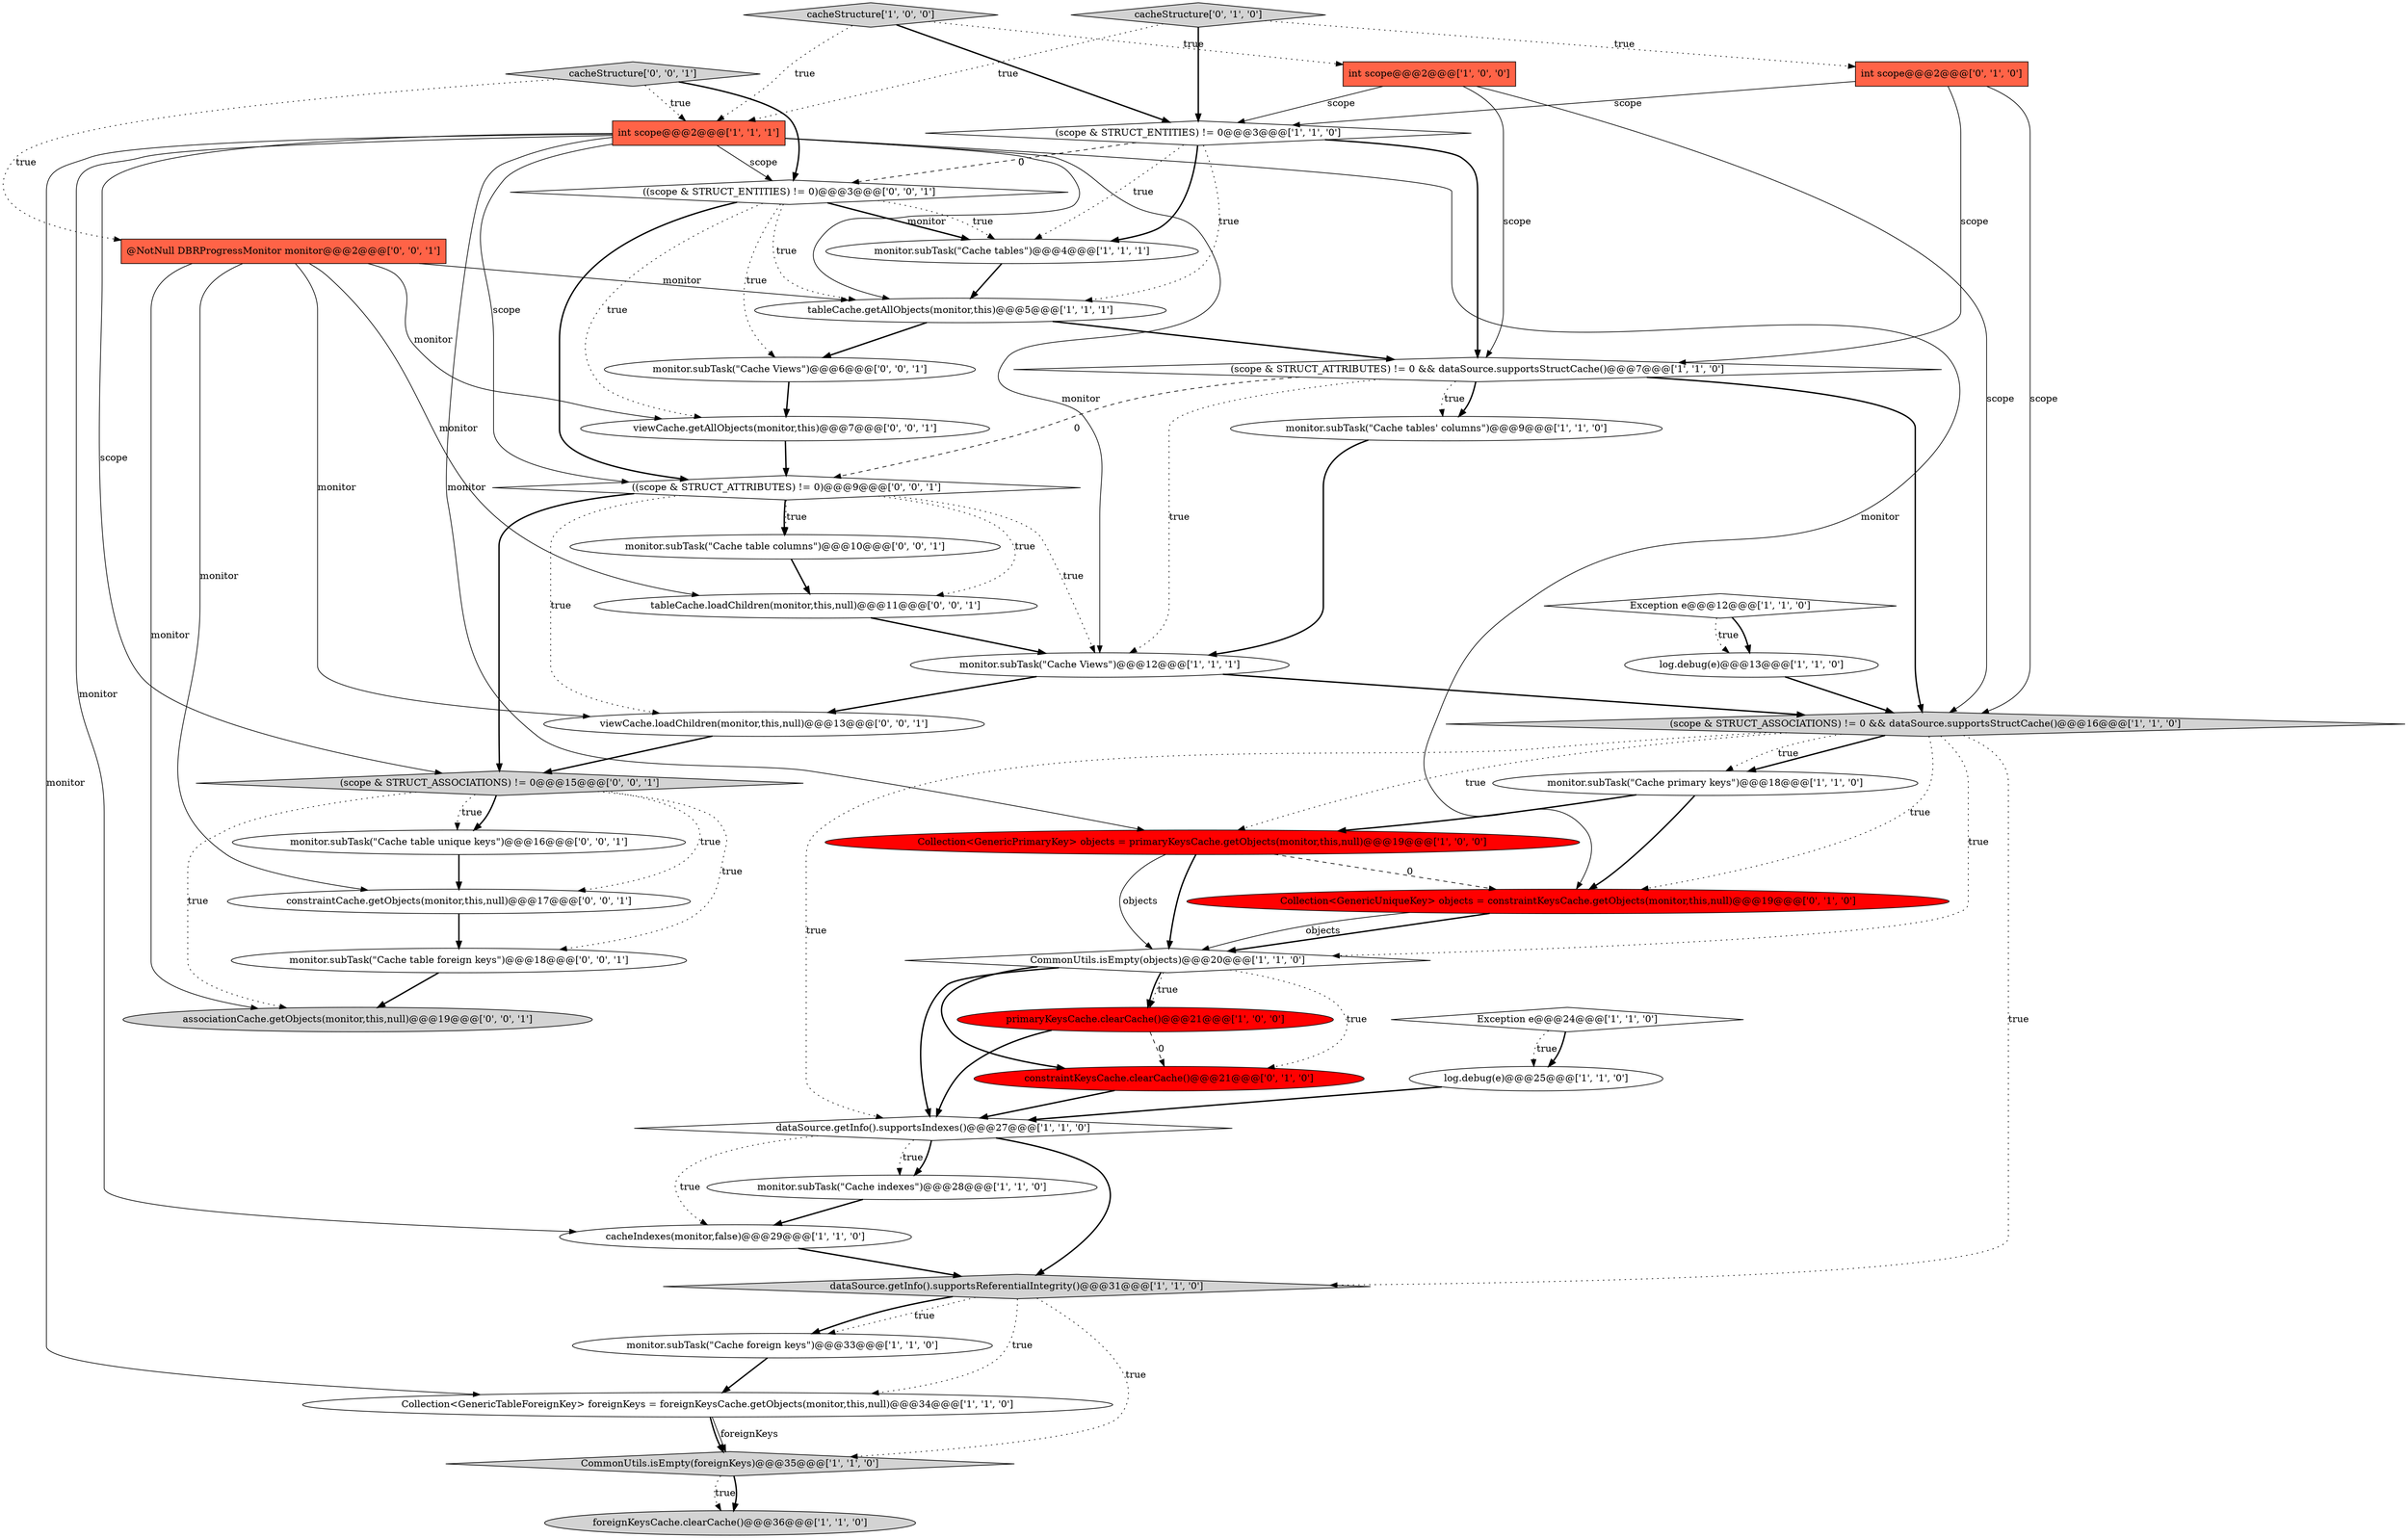 digraph {
4 [style = filled, label = "monitor.subTask(\"Cache indexes\")@@@28@@@['1', '1', '0']", fillcolor = white, shape = ellipse image = "AAA0AAABBB1BBB"];
11 [style = filled, label = "primaryKeysCache.clearCache()@@@21@@@['1', '0', '0']", fillcolor = red, shape = ellipse image = "AAA1AAABBB1BBB"];
18 [style = filled, label = "log.debug(e)@@@13@@@['1', '1', '0']", fillcolor = white, shape = ellipse image = "AAA0AAABBB1BBB"];
3 [style = filled, label = "Exception e@@@24@@@['1', '1', '0']", fillcolor = white, shape = diamond image = "AAA0AAABBB1BBB"];
32 [style = filled, label = "monitor.subTask(\"Cache table foreign keys\")@@@18@@@['0', '0', '1']", fillcolor = white, shape = ellipse image = "AAA0AAABBB3BBB"];
8 [style = filled, label = "Exception e@@@12@@@['1', '1', '0']", fillcolor = white, shape = diamond image = "AAA0AAABBB1BBB"];
12 [style = filled, label = "tableCache.getAllObjects(monitor,this)@@@5@@@['1', '1', '1']", fillcolor = white, shape = ellipse image = "AAA0AAABBB1BBB"];
22 [style = filled, label = "cacheStructure['1', '0', '0']", fillcolor = lightgray, shape = diamond image = "AAA0AAABBB1BBB"];
37 [style = filled, label = "(scope & STRUCT_ASSOCIATIONS) != 0@@@15@@@['0', '0', '1']", fillcolor = lightgray, shape = diamond image = "AAA0AAABBB3BBB"];
23 [style = filled, label = "int scope@@@2@@@['1', '1', '1']", fillcolor = tomato, shape = box image = "AAA0AAABBB1BBB"];
29 [style = filled, label = "constraintKeysCache.clearCache()@@@21@@@['0', '1', '0']", fillcolor = red, shape = ellipse image = "AAA1AAABBB2BBB"];
43 [style = filled, label = "monitor.subTask(\"Cache table unique keys\")@@@16@@@['0', '0', '1']", fillcolor = white, shape = ellipse image = "AAA0AAABBB3BBB"];
27 [style = filled, label = "cacheStructure['0', '1', '0']", fillcolor = lightgray, shape = diamond image = "AAA0AAABBB2BBB"];
25 [style = filled, label = "monitor.subTask(\"Cache tables\")@@@4@@@['1', '1', '1']", fillcolor = white, shape = ellipse image = "AAA0AAABBB1BBB"];
26 [style = filled, label = "Collection<GenericUniqueKey> objects = constraintKeysCache.getObjects(monitor,this,null)@@@19@@@['0', '1', '0']", fillcolor = red, shape = ellipse image = "AAA1AAABBB2BBB"];
2 [style = filled, label = "CommonUtils.isEmpty(foreignKeys)@@@35@@@['1', '1', '0']", fillcolor = lightgray, shape = diamond image = "AAA0AAABBB1BBB"];
21 [style = filled, label = "monitor.subTask(\"Cache foreign keys\")@@@33@@@['1', '1', '0']", fillcolor = white, shape = ellipse image = "AAA0AAABBB1BBB"];
39 [style = filled, label = "monitor.subTask(\"Cache Views\")@@@6@@@['0', '0', '1']", fillcolor = white, shape = ellipse image = "AAA0AAABBB3BBB"];
34 [style = filled, label = "tableCache.loadChildren(monitor,this,null)@@@11@@@['0', '0', '1']", fillcolor = white, shape = ellipse image = "AAA0AAABBB3BBB"];
16 [style = filled, label = "CommonUtils.isEmpty(objects)@@@20@@@['1', '1', '0']", fillcolor = white, shape = diamond image = "AAA0AAABBB1BBB"];
30 [style = filled, label = "((scope & STRUCT_ENTITIES) != 0)@@@3@@@['0', '0', '1']", fillcolor = white, shape = diamond image = "AAA0AAABBB3BBB"];
28 [style = filled, label = "int scope@@@2@@@['0', '1', '0']", fillcolor = tomato, shape = box image = "AAA0AAABBB2BBB"];
15 [style = filled, label = "cacheIndexes(monitor,false)@@@29@@@['1', '1', '0']", fillcolor = white, shape = ellipse image = "AAA0AAABBB1BBB"];
38 [style = filled, label = "constraintCache.getObjects(monitor,this,null)@@@17@@@['0', '0', '1']", fillcolor = white, shape = ellipse image = "AAA0AAABBB3BBB"];
40 [style = filled, label = "monitor.subTask(\"Cache table columns\")@@@10@@@['0', '0', '1']", fillcolor = white, shape = ellipse image = "AAA0AAABBB3BBB"];
17 [style = filled, label = "monitor.subTask(\"Cache tables' columns\")@@@9@@@['1', '1', '0']", fillcolor = white, shape = ellipse image = "AAA0AAABBB1BBB"];
14 [style = filled, label = "log.debug(e)@@@25@@@['1', '1', '0']", fillcolor = white, shape = ellipse image = "AAA0AAABBB1BBB"];
19 [style = filled, label = "Collection<GenericTableForeignKey> foreignKeys = foreignKeysCache.getObjects(monitor,this,null)@@@34@@@['1', '1', '0']", fillcolor = white, shape = ellipse image = "AAA0AAABBB1BBB"];
13 [style = filled, label = "(scope & STRUCT_ENTITIES) != 0@@@3@@@['1', '1', '0']", fillcolor = white, shape = diamond image = "AAA0AAABBB1BBB"];
35 [style = filled, label = "cacheStructure['0', '0', '1']", fillcolor = lightgray, shape = diamond image = "AAA0AAABBB3BBB"];
7 [style = filled, label = "monitor.subTask(\"Cache primary keys\")@@@18@@@['1', '1', '0']", fillcolor = white, shape = ellipse image = "AAA0AAABBB1BBB"];
5 [style = filled, label = "dataSource.getInfo().supportsIndexes()@@@27@@@['1', '1', '0']", fillcolor = white, shape = diamond image = "AAA0AAABBB1BBB"];
0 [style = filled, label = "dataSource.getInfo().supportsReferentialIntegrity()@@@31@@@['1', '1', '0']", fillcolor = lightgray, shape = diamond image = "AAA0AAABBB1BBB"];
1 [style = filled, label = "(scope & STRUCT_ATTRIBUTES) != 0 && dataSource.supportsStructCache()@@@7@@@['1', '1', '0']", fillcolor = white, shape = diamond image = "AAA0AAABBB1BBB"];
24 [style = filled, label = "Collection<GenericPrimaryKey> objects = primaryKeysCache.getObjects(monitor,this,null)@@@19@@@['1', '0', '0']", fillcolor = red, shape = ellipse image = "AAA1AAABBB1BBB"];
42 [style = filled, label = "viewCache.loadChildren(monitor,this,null)@@@13@@@['0', '0', '1']", fillcolor = white, shape = ellipse image = "AAA0AAABBB3BBB"];
9 [style = filled, label = "monitor.subTask(\"Cache Views\")@@@12@@@['1', '1', '1']", fillcolor = white, shape = ellipse image = "AAA0AAABBB1BBB"];
6 [style = filled, label = "int scope@@@2@@@['1', '0', '0']", fillcolor = tomato, shape = box image = "AAA0AAABBB1BBB"];
33 [style = filled, label = "((scope & STRUCT_ATTRIBUTES) != 0)@@@9@@@['0', '0', '1']", fillcolor = white, shape = diamond image = "AAA0AAABBB3BBB"];
20 [style = filled, label = "foreignKeysCache.clearCache()@@@36@@@['1', '1', '0']", fillcolor = lightgray, shape = ellipse image = "AAA0AAABBB1BBB"];
36 [style = filled, label = "viewCache.getAllObjects(monitor,this)@@@7@@@['0', '0', '1']", fillcolor = white, shape = ellipse image = "AAA0AAABBB3BBB"];
10 [style = filled, label = "(scope & STRUCT_ASSOCIATIONS) != 0 && dataSource.supportsStructCache()@@@16@@@['1', '1', '0']", fillcolor = lightgray, shape = diamond image = "AAA0AAABBB1BBB"];
31 [style = filled, label = "@NotNull DBRProgressMonitor monitor@@@2@@@['0', '0', '1']", fillcolor = tomato, shape = box image = "AAA0AAABBB3BBB"];
41 [style = filled, label = "associationCache.getObjects(monitor,this,null)@@@19@@@['0', '0', '1']", fillcolor = lightgray, shape = ellipse image = "AAA0AAABBB3BBB"];
27->13 [style = bold, label=""];
29->5 [style = bold, label=""];
34->9 [style = bold, label=""];
0->19 [style = dotted, label="true"];
17->9 [style = bold, label=""];
4->15 [style = bold, label=""];
27->23 [style = dotted, label="true"];
9->10 [style = bold, label=""];
36->33 [style = bold, label=""];
13->1 [style = bold, label=""];
7->26 [style = bold, label=""];
37->38 [style = dotted, label="true"];
37->43 [style = bold, label=""];
24->26 [style = dashed, label="0"];
0->21 [style = dotted, label="true"];
5->0 [style = bold, label=""];
31->42 [style = solid, label="monitor"];
15->0 [style = bold, label=""];
23->37 [style = solid, label="scope"];
30->39 [style = dotted, label="true"];
10->16 [style = dotted, label="true"];
22->13 [style = bold, label=""];
23->33 [style = solid, label="scope"];
2->20 [style = dotted, label="true"];
13->25 [style = bold, label=""];
2->20 [style = bold, label=""];
22->23 [style = dotted, label="true"];
21->19 [style = bold, label=""];
31->34 [style = solid, label="monitor"];
13->25 [style = dotted, label="true"];
8->18 [style = bold, label=""];
16->29 [style = bold, label=""];
6->1 [style = solid, label="scope"];
30->12 [style = dotted, label="true"];
33->40 [style = dotted, label="true"];
31->38 [style = solid, label="monitor"];
0->21 [style = bold, label=""];
19->2 [style = bold, label=""];
23->9 [style = solid, label="monitor"];
40->34 [style = bold, label=""];
12->1 [style = bold, label=""];
10->7 [style = bold, label=""];
31->36 [style = solid, label="monitor"];
5->4 [style = dotted, label="true"];
1->17 [style = bold, label=""];
38->32 [style = bold, label=""];
26->16 [style = bold, label=""];
7->24 [style = bold, label=""];
37->41 [style = dotted, label="true"];
6->13 [style = solid, label="scope"];
10->24 [style = dotted, label="true"];
23->30 [style = solid, label="scope"];
8->18 [style = dotted, label="true"];
10->0 [style = dotted, label="true"];
10->26 [style = dotted, label="true"];
23->15 [style = solid, label="monitor"];
31->41 [style = solid, label="monitor"];
16->11 [style = dotted, label="true"];
23->19 [style = solid, label="monitor"];
31->12 [style = solid, label="monitor"];
1->33 [style = dashed, label="0"];
42->37 [style = bold, label=""];
9->42 [style = bold, label=""];
30->33 [style = bold, label=""];
1->17 [style = dotted, label="true"];
6->10 [style = solid, label="scope"];
33->9 [style = dotted, label="true"];
28->13 [style = solid, label="scope"];
35->31 [style = dotted, label="true"];
5->15 [style = dotted, label="true"];
30->36 [style = dotted, label="true"];
3->14 [style = dotted, label="true"];
26->16 [style = solid, label="objects"];
11->5 [style = bold, label=""];
37->43 [style = dotted, label="true"];
43->38 [style = bold, label=""];
30->25 [style = dotted, label="true"];
37->32 [style = dotted, label="true"];
18->10 [style = bold, label=""];
1->9 [style = dotted, label="true"];
23->12 [style = solid, label="monitor"];
5->4 [style = bold, label=""];
28->1 [style = solid, label="scope"];
16->5 [style = bold, label=""];
32->41 [style = bold, label=""];
12->39 [style = bold, label=""];
33->37 [style = bold, label=""];
35->23 [style = dotted, label="true"];
16->29 [style = dotted, label="true"];
35->30 [style = bold, label=""];
24->16 [style = solid, label="objects"];
14->5 [style = bold, label=""];
16->11 [style = bold, label=""];
13->12 [style = dotted, label="true"];
33->34 [style = dotted, label="true"];
3->14 [style = bold, label=""];
11->29 [style = dashed, label="0"];
30->25 [style = bold, label=""];
23->26 [style = solid, label="monitor"];
10->5 [style = dotted, label="true"];
22->6 [style = dotted, label="true"];
28->10 [style = solid, label="scope"];
27->28 [style = dotted, label="true"];
24->16 [style = bold, label=""];
33->40 [style = bold, label=""];
33->42 [style = dotted, label="true"];
25->12 [style = bold, label=""];
0->2 [style = dotted, label="true"];
1->10 [style = bold, label=""];
19->2 [style = solid, label="foreignKeys"];
39->36 [style = bold, label=""];
13->30 [style = dashed, label="0"];
10->7 [style = dotted, label="true"];
23->24 [style = solid, label="monitor"];
}
